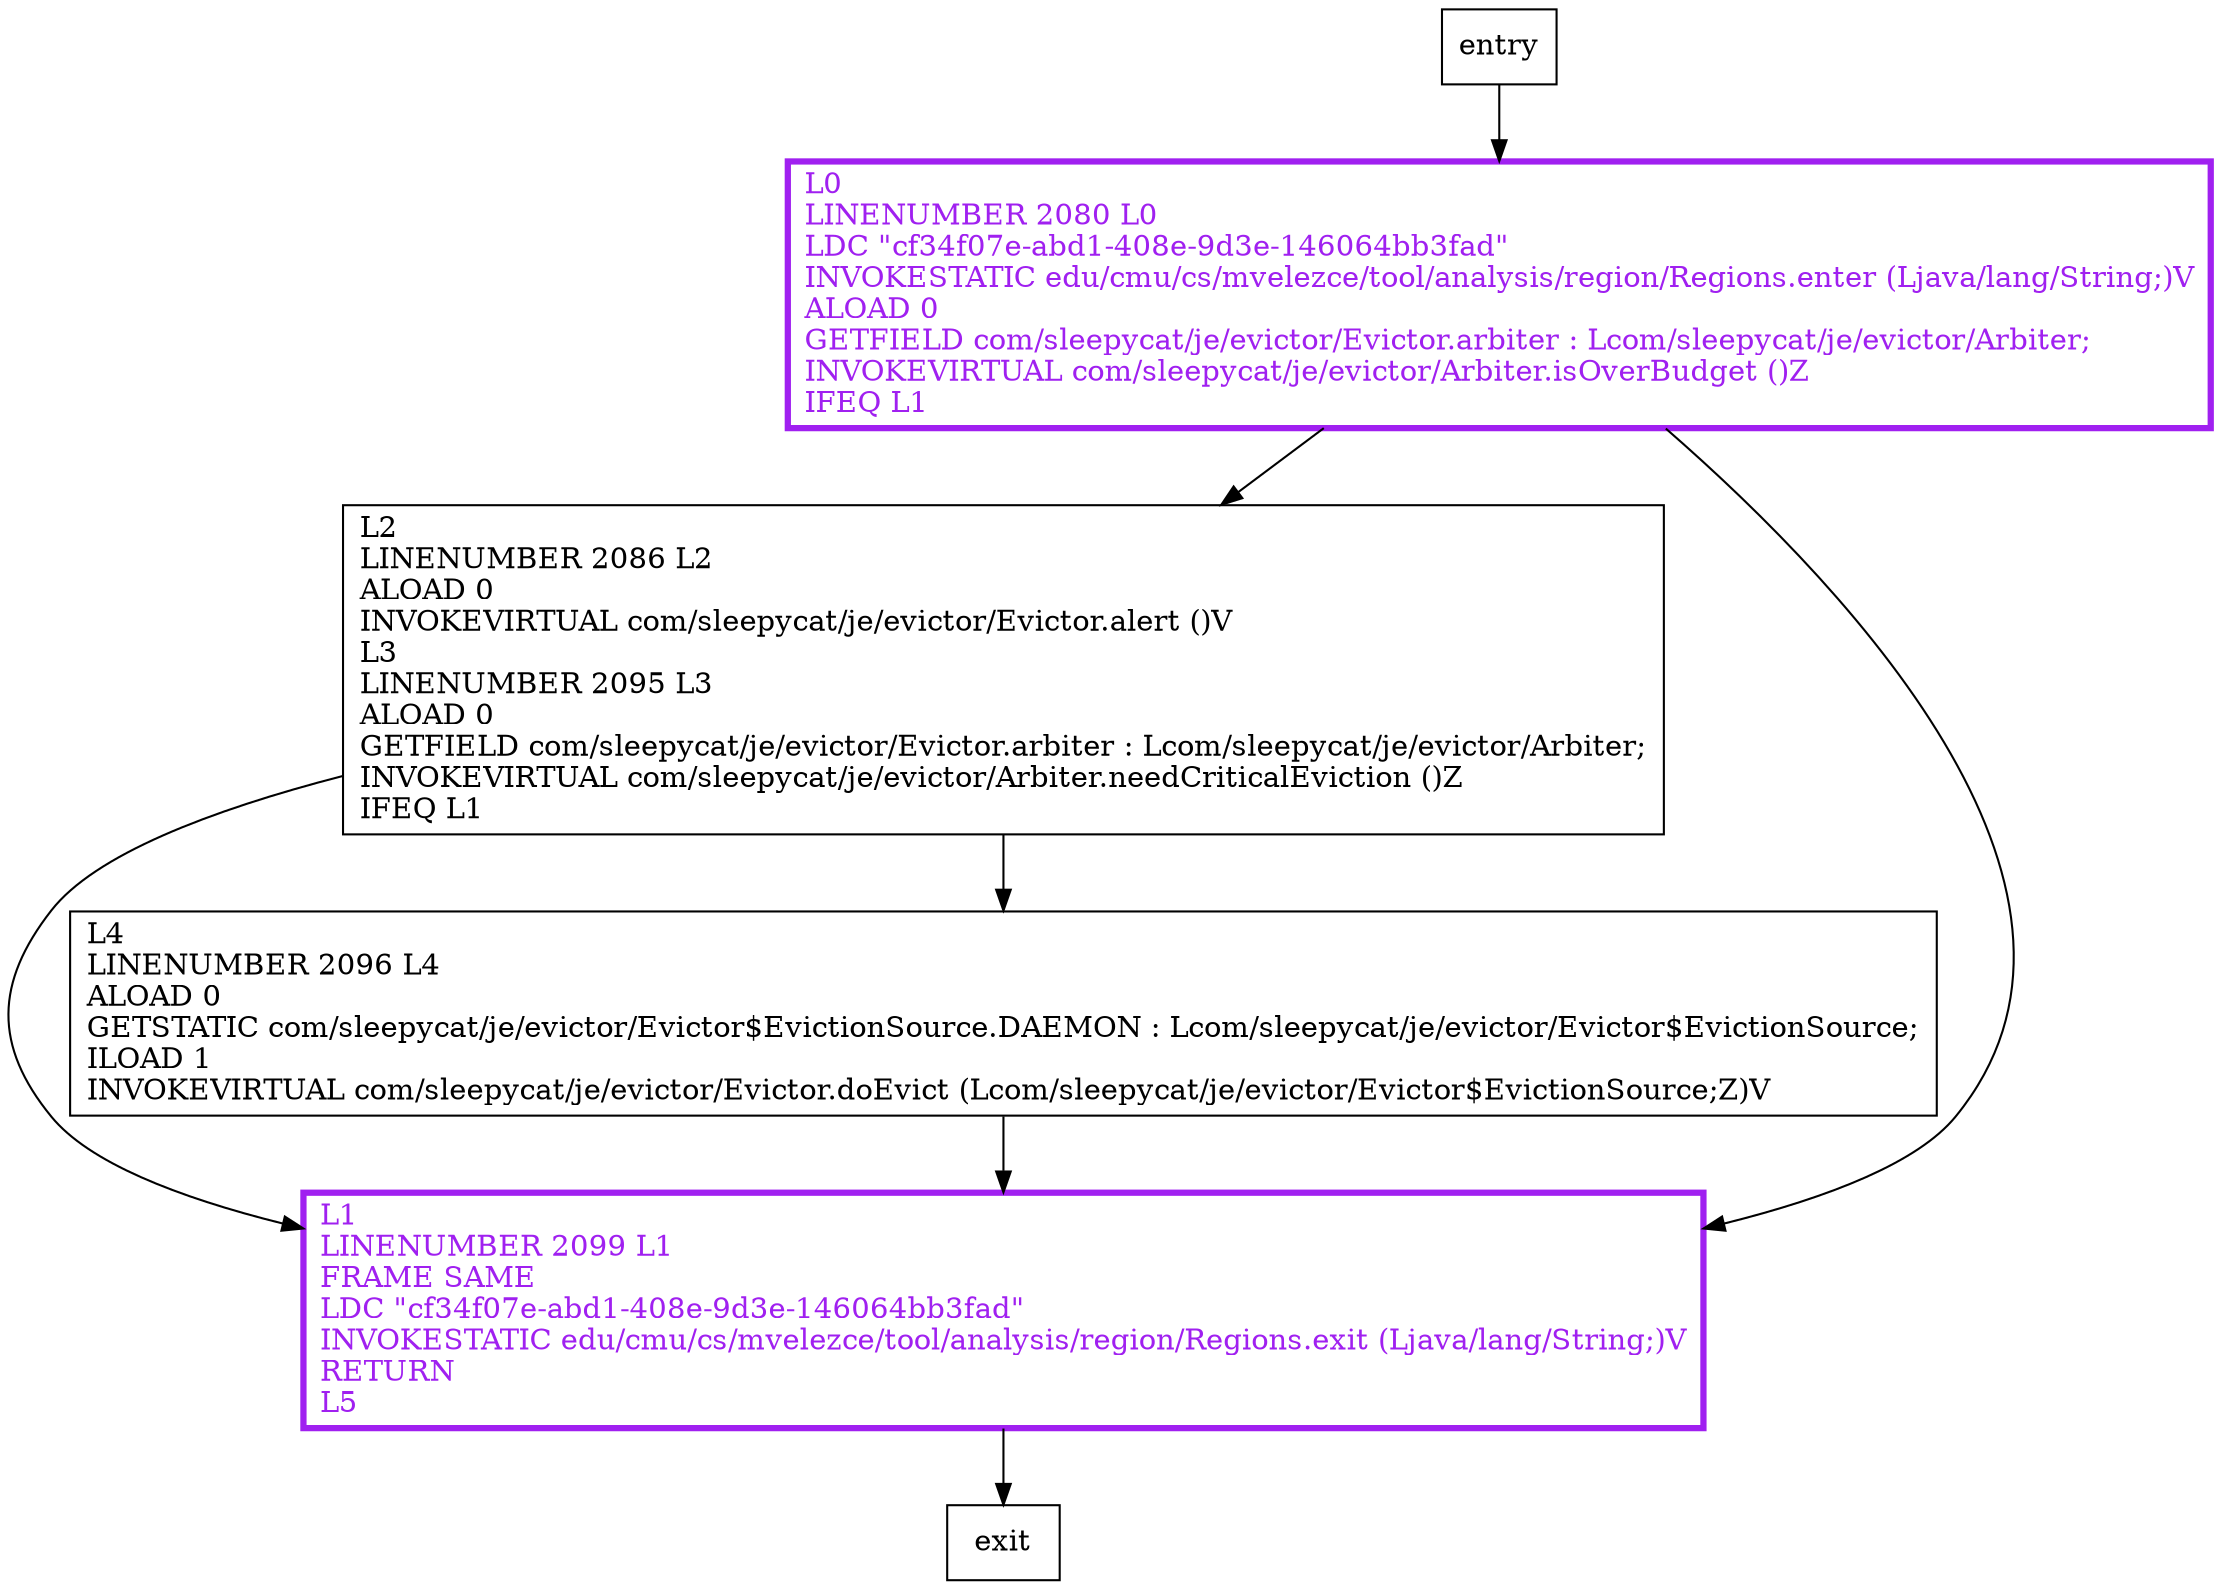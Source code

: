 digraph doDaemonEviction {
node [shape=record];
801093541 [label="L0\lLINENUMBER 2080 L0\lLDC \"cf34f07e-abd1-408e-9d3e-146064bb3fad\"\lINVOKESTATIC edu/cmu/cs/mvelezce/tool/analysis/region/Regions.enter (Ljava/lang/String;)V\lALOAD 0\lGETFIELD com/sleepycat/je/evictor/Evictor.arbiter : Lcom/sleepycat/je/evictor/Arbiter;\lINVOKEVIRTUAL com/sleepycat/je/evictor/Arbiter.isOverBudget ()Z\lIFEQ L1\l"];
955185933 [label="L2\lLINENUMBER 2086 L2\lALOAD 0\lINVOKEVIRTUAL com/sleepycat/je/evictor/Evictor.alert ()V\lL3\lLINENUMBER 2095 L3\lALOAD 0\lGETFIELD com/sleepycat/je/evictor/Evictor.arbiter : Lcom/sleepycat/je/evictor/Arbiter;\lINVOKEVIRTUAL com/sleepycat/je/evictor/Arbiter.needCriticalEviction ()Z\lIFEQ L1\l"];
452537623 [label="L1\lLINENUMBER 2099 L1\lFRAME SAME\lLDC \"cf34f07e-abd1-408e-9d3e-146064bb3fad\"\lINVOKESTATIC edu/cmu/cs/mvelezce/tool/analysis/region/Regions.exit (Ljava/lang/String;)V\lRETURN\lL5\l"];
1332646388 [label="L4\lLINENUMBER 2096 L4\lALOAD 0\lGETSTATIC com/sleepycat/je/evictor/Evictor$EvictionSource.DAEMON : Lcom/sleepycat/je/evictor/Evictor$EvictionSource;\lILOAD 1\lINVOKEVIRTUAL com/sleepycat/je/evictor/Evictor.doEvict (Lcom/sleepycat/je/evictor/Evictor$EvictionSource;Z)V\l"];
entry;
exit;
entry -> 801093541;
801093541 -> 955185933;
801093541 -> 452537623;
955185933 -> 452537623;
955185933 -> 1332646388;
452537623 -> exit;
1332646388 -> 452537623;
801093541[fontcolor="purple", penwidth=3, color="purple"];
452537623[fontcolor="purple", penwidth=3, color="purple"];
}
